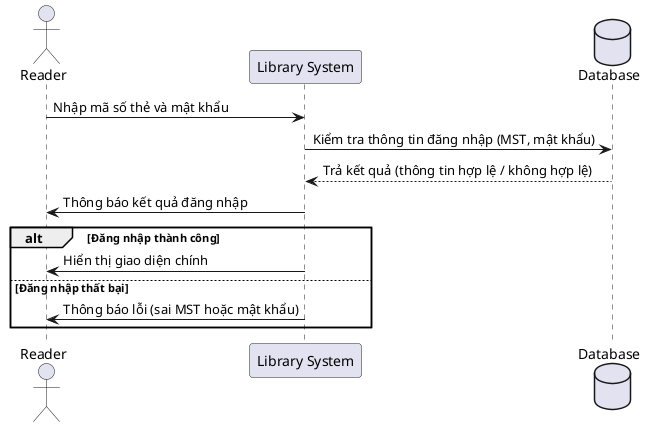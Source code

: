 @startuml
actor "Reader" as reader
participant "Library System" as system
database "Database" as db

reader -> system : Nhập mã số thẻ và mật khẩu
system -> db : Kiểm tra thông tin đăng nhập (MST, mật khẩu)
db --> system : Trả kết quả (thông tin hợp lệ / không hợp lệ)
system -> reader : Thông báo kết quả đăng nhập

alt Đăng nhập thành công
    system -> reader : Hiển thị giao diện chính
else Đăng nhập thất bại
    system -> reader : Thông báo lỗi (sai MST hoặc mật khẩu)
end

@enduml
